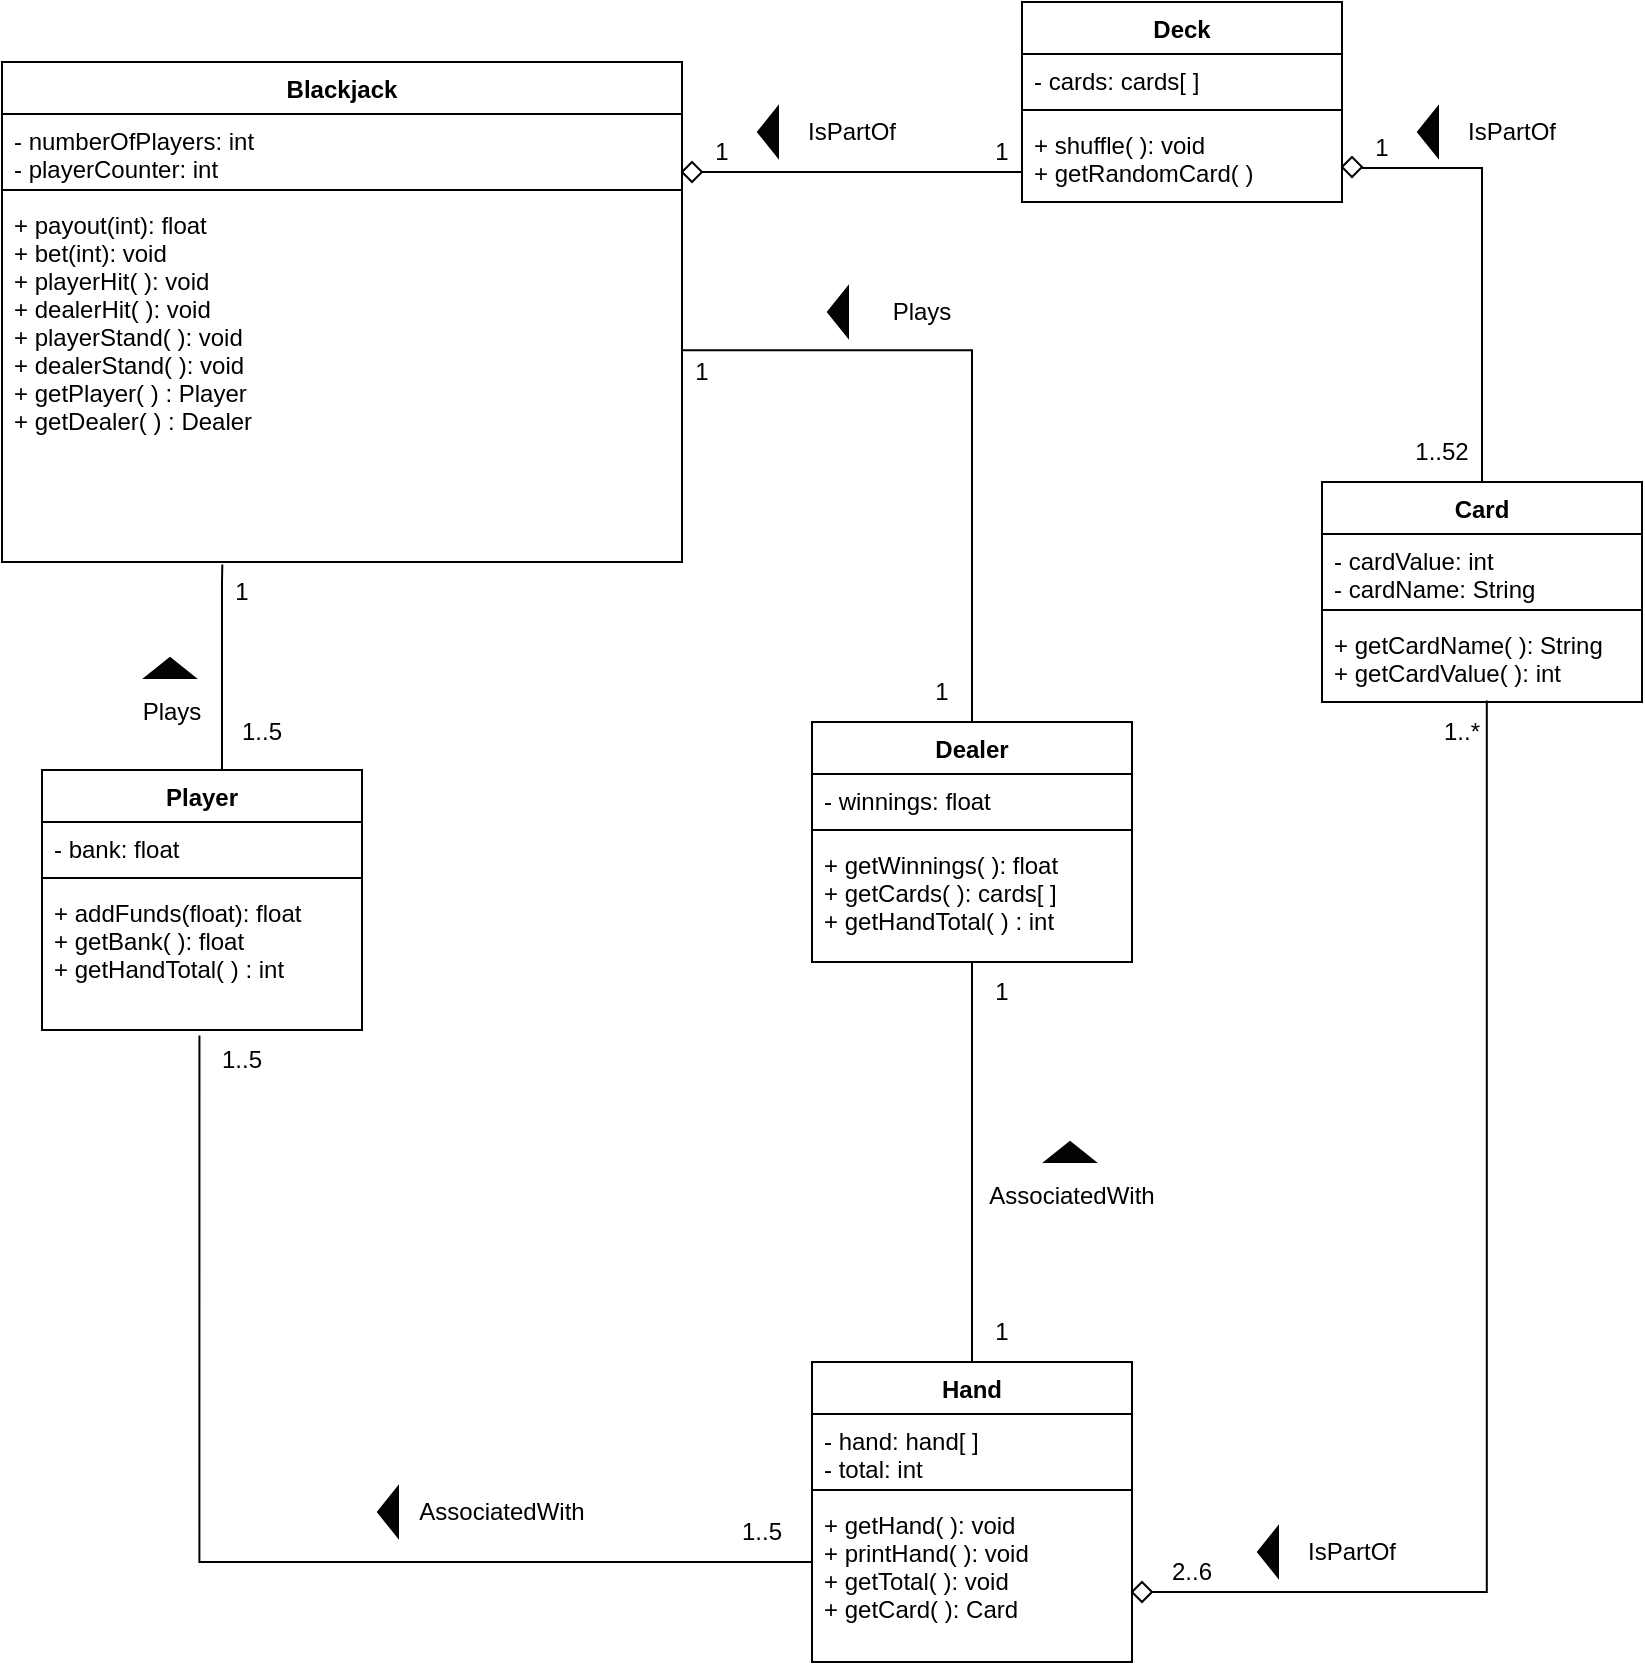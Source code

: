 <mxfile version="15.8.7" type="device"><diagram id="-9Npv9WjL0mGHtCAcSjV" name="Page-1"><mxGraphModel dx="1221" dy="764" grid="1" gridSize="10" guides="1" tooltips="1" connect="1" arrows="1" fold="1" page="1" pageScale="1" pageWidth="850" pageHeight="1100" math="0" shadow="0"><root><mxCell id="0"/><mxCell id="1" parent="0"/><mxCell id="ELrBi3tA6zu86Za5Hhwn-8" style="edgeStyle=orthogonalEdgeStyle;rounded=0;orthogonalLoop=1;jettySize=auto;html=1;entryX=0.999;entryY=0.418;entryDx=0;entryDy=0;entryPerimeter=0;endArrow=none;endFill=0;" parent="1" source="3zLxEpo68tDdSZ71MdLe-1" target="3zLxEpo68tDdSZ71MdLe-24" edge="1"><mxGeometry relative="1" as="geometry"/></mxCell><mxCell id="ELrBi3tA6zu86Za5Hhwn-17" style="edgeStyle=orthogonalEdgeStyle;rounded=0;orthogonalLoop=1;jettySize=auto;html=1;entryX=0.5;entryY=0;entryDx=0;entryDy=0;endArrow=none;endFill=0;" parent="1" source="3zLxEpo68tDdSZ71MdLe-1" target="3zLxEpo68tDdSZ71MdLe-9" edge="1"><mxGeometry relative="1" as="geometry"><Array as="points"><mxPoint x="500" y="490"/><mxPoint x="500" y="490"/></Array></mxGeometry></mxCell><mxCell id="3zLxEpo68tDdSZ71MdLe-1" value="Dealer" style="swimlane;fontStyle=1;align=center;verticalAlign=top;childLayout=stackLayout;horizontal=1;startSize=26;horizontalStack=0;resizeParent=1;resizeParentMax=0;resizeLast=0;collapsible=1;marginBottom=0;" parent="1" vertex="1"><mxGeometry x="425" y="370" width="160" height="120" as="geometry"/></mxCell><mxCell id="3zLxEpo68tDdSZ71MdLe-2" value="- winnings: float" style="text;strokeColor=none;fillColor=none;align=left;verticalAlign=top;spacingLeft=4;spacingRight=4;overflow=hidden;rotatable=0;points=[[0,0.5],[1,0.5]];portConstraint=eastwest;" parent="3zLxEpo68tDdSZ71MdLe-1" vertex="1"><mxGeometry y="26" width="160" height="24" as="geometry"/></mxCell><mxCell id="3zLxEpo68tDdSZ71MdLe-3" value="" style="line;strokeWidth=1;fillColor=none;align=left;verticalAlign=middle;spacingTop=-1;spacingLeft=3;spacingRight=3;rotatable=0;labelPosition=right;points=[];portConstraint=eastwest;" parent="3zLxEpo68tDdSZ71MdLe-1" vertex="1"><mxGeometry y="50" width="160" height="8" as="geometry"/></mxCell><mxCell id="3zLxEpo68tDdSZ71MdLe-4" value="+ getWinnings( ): float&#10;+ getCards( ): cards[ ]&#10;+ getHandTotal( ) : int" style="text;strokeColor=none;fillColor=none;align=left;verticalAlign=top;spacingLeft=4;spacingRight=4;overflow=hidden;rotatable=0;points=[[0,0.5],[1,0.5]];portConstraint=eastwest;" parent="3zLxEpo68tDdSZ71MdLe-1" vertex="1"><mxGeometry y="58" width="160" height="62" as="geometry"/></mxCell><mxCell id="ELrBi3tA6zu86Za5Hhwn-3" style="edgeStyle=orthogonalEdgeStyle;rounded=0;orthogonalLoop=1;jettySize=auto;html=1;endArrow=none;endFill=0;entryX=0.324;entryY=1.007;entryDx=0;entryDy=0;entryPerimeter=0;" parent="1" source="3zLxEpo68tDdSZ71MdLe-5" target="3zLxEpo68tDdSZ71MdLe-24" edge="1"><mxGeometry relative="1" as="geometry"><mxPoint x="130" y="300" as="targetPoint"/><Array as="points"><mxPoint x="130" y="300"/><mxPoint x="130" y="300"/></Array></mxGeometry></mxCell><mxCell id="ELrBi3tA6zu86Za5Hhwn-14" style="edgeStyle=orthogonalEdgeStyle;rounded=0;orthogonalLoop=1;jettySize=auto;html=1;entryX=0;entryY=0.5;entryDx=0;entryDy=0;endArrow=none;endFill=0;exitX=0.492;exitY=1.039;exitDx=0;exitDy=0;exitPerimeter=0;" parent="1" source="3zLxEpo68tDdSZ71MdLe-8" target="3zLxEpo68tDdSZ71MdLe-12" edge="1"><mxGeometry relative="1" as="geometry"><mxPoint x="120" y="530" as="sourcePoint"/><Array as="points"><mxPoint x="119" y="790"/><mxPoint x="425" y="790"/></Array></mxGeometry></mxCell><mxCell id="3zLxEpo68tDdSZ71MdLe-5" value="Player" style="swimlane;fontStyle=1;align=center;verticalAlign=top;childLayout=stackLayout;horizontal=1;startSize=26;horizontalStack=0;resizeParent=1;resizeParentMax=0;resizeLast=0;collapsible=1;marginBottom=0;" parent="1" vertex="1"><mxGeometry x="40" y="394" width="160" height="130" as="geometry"/></mxCell><mxCell id="3zLxEpo68tDdSZ71MdLe-6" value="- bank: float" style="text;strokeColor=none;fillColor=none;align=left;verticalAlign=top;spacingLeft=4;spacingRight=4;overflow=hidden;rotatable=0;points=[[0,0.5],[1,0.5]];portConstraint=eastwest;" parent="3zLxEpo68tDdSZ71MdLe-5" vertex="1"><mxGeometry y="26" width="160" height="24" as="geometry"/></mxCell><mxCell id="3zLxEpo68tDdSZ71MdLe-7" value="" style="line;strokeWidth=1;fillColor=none;align=left;verticalAlign=middle;spacingTop=-1;spacingLeft=3;spacingRight=3;rotatable=0;labelPosition=right;points=[];portConstraint=eastwest;" parent="3zLxEpo68tDdSZ71MdLe-5" vertex="1"><mxGeometry y="50" width="160" height="8" as="geometry"/></mxCell><mxCell id="3zLxEpo68tDdSZ71MdLe-8" value="+ addFunds(float): float&#10;+ getBank( ): float&#10;+ getHandTotal( ) : int&#10;" style="text;strokeColor=none;fillColor=none;align=left;verticalAlign=top;spacingLeft=4;spacingRight=4;overflow=hidden;rotatable=0;points=[[0,0.5],[1,0.5]];portConstraint=eastwest;" parent="3zLxEpo68tDdSZ71MdLe-5" vertex="1"><mxGeometry y="58" width="160" height="72" as="geometry"/></mxCell><mxCell id="3zLxEpo68tDdSZ71MdLe-9" value="Hand" style="swimlane;fontStyle=1;align=center;verticalAlign=top;childLayout=stackLayout;horizontal=1;startSize=26;horizontalStack=0;resizeParent=1;resizeParentMax=0;resizeLast=0;collapsible=1;marginBottom=0;" parent="1" vertex="1"><mxGeometry x="425" y="690" width="160" height="150" as="geometry"/></mxCell><mxCell id="3zLxEpo68tDdSZ71MdLe-10" value="- hand: hand[ ]&#10;- total: int" style="text;strokeColor=none;fillColor=none;align=left;verticalAlign=top;spacingLeft=4;spacingRight=4;overflow=hidden;rotatable=0;points=[[0,0.5],[1,0.5]];portConstraint=eastwest;" parent="3zLxEpo68tDdSZ71MdLe-9" vertex="1"><mxGeometry y="26" width="160" height="34" as="geometry"/></mxCell><mxCell id="3zLxEpo68tDdSZ71MdLe-11" value="" style="line;strokeWidth=1;fillColor=none;align=left;verticalAlign=middle;spacingTop=-1;spacingLeft=3;spacingRight=3;rotatable=0;labelPosition=right;points=[];portConstraint=eastwest;" parent="3zLxEpo68tDdSZ71MdLe-9" vertex="1"><mxGeometry y="60" width="160" height="8" as="geometry"/></mxCell><mxCell id="3zLxEpo68tDdSZ71MdLe-12" value="+ getHand( ): void&#10;+ printHand( ): void&#10;+ getTotal( ): void&#10;+ getCard( ): Card" style="text;strokeColor=none;fillColor=none;align=left;verticalAlign=top;spacingLeft=4;spacingRight=4;overflow=hidden;rotatable=0;points=[[0,0.5],[1,0.5]];portConstraint=eastwest;" parent="3zLxEpo68tDdSZ71MdLe-9" vertex="1"><mxGeometry y="68" width="160" height="82" as="geometry"/></mxCell><mxCell id="3zLxEpo68tDdSZ71MdLe-21" value="Blackjack" style="swimlane;fontStyle=1;align=center;verticalAlign=top;childLayout=stackLayout;horizontal=1;startSize=26;horizontalStack=0;resizeParent=1;resizeParentMax=0;resizeLast=0;collapsible=1;marginBottom=0;" parent="1" vertex="1"><mxGeometry x="20" y="40" width="340" height="250" as="geometry"/></mxCell><mxCell id="3zLxEpo68tDdSZ71MdLe-22" value="- numberOfPlayers: int&#10;- playerCounter: int" style="text;strokeColor=none;fillColor=none;align=left;verticalAlign=top;spacingLeft=4;spacingRight=4;overflow=hidden;rotatable=0;points=[[0,0.5],[1,0.5]];portConstraint=eastwest;" parent="3zLxEpo68tDdSZ71MdLe-21" vertex="1"><mxGeometry y="26" width="340" height="34" as="geometry"/></mxCell><mxCell id="3zLxEpo68tDdSZ71MdLe-23" value="" style="line;strokeWidth=1;fillColor=none;align=left;verticalAlign=middle;spacingTop=-1;spacingLeft=3;spacingRight=3;rotatable=0;labelPosition=right;points=[];portConstraint=eastwest;" parent="3zLxEpo68tDdSZ71MdLe-21" vertex="1"><mxGeometry y="60" width="340" height="8" as="geometry"/></mxCell><mxCell id="3zLxEpo68tDdSZ71MdLe-24" value="+ payout(int): float&#10;+ bet(int): void&#10;+ playerHit( ): void&#10;+ dealerHit( ): void&#10;+ playerStand( ): void&#10;+ dealerStand( ): void&#10;+ getPlayer( ) : Player&#10;+ getDealer( ) : Dealer" style="text;strokeColor=none;fillColor=none;align=left;verticalAlign=top;spacingLeft=4;spacingRight=4;overflow=hidden;rotatable=0;points=[[0,0.5],[1,0.5]];portConstraint=eastwest;" parent="3zLxEpo68tDdSZ71MdLe-21" vertex="1"><mxGeometry y="68" width="340" height="182" as="geometry"/></mxCell><mxCell id="6tjLOfnt53-DZf-DsTnL-14" style="edgeStyle=orthogonalEdgeStyle;rounded=0;jumpSize=6;orthogonalLoop=1;jettySize=auto;html=1;entryX=1;entryY=0.5;entryDx=0;entryDy=0;startArrow=none;startFill=0;endArrow=none;endFill=0;endSize=6;targetPerimeterSpacing=0;" edge="1" parent="1" source="3zLxEpo68tDdSZ71MdLe-25" target="6tjLOfnt53-DZf-DsTnL-11"><mxGeometry relative="1" as="geometry"><Array as="points"><mxPoint x="760" y="93"/><mxPoint x="700" y="93"/></Array></mxGeometry></mxCell><mxCell id="3zLxEpo68tDdSZ71MdLe-25" value="Card" style="swimlane;fontStyle=1;align=center;verticalAlign=top;childLayout=stackLayout;horizontal=1;startSize=26;horizontalStack=0;resizeParent=1;resizeParentMax=0;resizeLast=0;collapsible=1;marginBottom=0;" parent="1" vertex="1"><mxGeometry x="680" y="250" width="160" height="110" as="geometry"/></mxCell><mxCell id="3zLxEpo68tDdSZ71MdLe-26" value="- cardValue: int&#10;- cardName: String" style="text;strokeColor=none;fillColor=none;align=left;verticalAlign=top;spacingLeft=4;spacingRight=4;overflow=hidden;rotatable=0;points=[[0,0.5],[1,0.5]];portConstraint=eastwest;" parent="3zLxEpo68tDdSZ71MdLe-25" vertex="1"><mxGeometry y="26" width="160" height="34" as="geometry"/></mxCell><mxCell id="3zLxEpo68tDdSZ71MdLe-27" value="" style="line;strokeWidth=1;fillColor=none;align=left;verticalAlign=middle;spacingTop=-1;spacingLeft=3;spacingRight=3;rotatable=0;labelPosition=right;points=[];portConstraint=eastwest;" parent="3zLxEpo68tDdSZ71MdLe-25" vertex="1"><mxGeometry y="60" width="160" height="8" as="geometry"/></mxCell><mxCell id="3zLxEpo68tDdSZ71MdLe-28" value="+ getCardName( ): String&#10;+ getCardValue( ): int" style="text;strokeColor=none;fillColor=none;align=left;verticalAlign=top;spacingLeft=4;spacingRight=4;overflow=hidden;rotatable=0;points=[[0,0.5],[1,0.5]];portConstraint=eastwest;" parent="3zLxEpo68tDdSZ71MdLe-25" vertex="1"><mxGeometry y="68" width="160" height="42" as="geometry"/></mxCell><mxCell id="6tjLOfnt53-DZf-DsTnL-13" style="edgeStyle=orthogonalEdgeStyle;rounded=0;jumpSize=6;orthogonalLoop=1;jettySize=auto;html=1;entryX=1;entryY=0.5;entryDx=0;entryDy=0;startArrow=none;startFill=0;endArrow=none;endFill=0;endSize=6;targetPerimeterSpacing=0;" edge="1" parent="1" source="3zLxEpo68tDdSZ71MdLe-38" target="6tjLOfnt53-DZf-DsTnL-9"><mxGeometry relative="1" as="geometry"><Array as="points"><mxPoint x="490" y="95"/><mxPoint x="490" y="95"/></Array></mxGeometry></mxCell><mxCell id="3zLxEpo68tDdSZ71MdLe-38" value="Deck" style="swimlane;fontStyle=1;align=center;verticalAlign=top;childLayout=stackLayout;horizontal=1;startSize=26;horizontalStack=0;resizeParent=1;resizeParentMax=0;resizeLast=0;collapsible=1;marginBottom=0;" parent="1" vertex="1"><mxGeometry x="530" y="10" width="160" height="100" as="geometry"/></mxCell><mxCell id="3zLxEpo68tDdSZ71MdLe-39" value="- cards: cards[ ]" style="text;strokeColor=none;fillColor=none;align=left;verticalAlign=top;spacingLeft=4;spacingRight=4;overflow=hidden;rotatable=0;points=[[0,0.5],[1,0.5]];portConstraint=eastwest;" parent="3zLxEpo68tDdSZ71MdLe-38" vertex="1"><mxGeometry y="26" width="160" height="24" as="geometry"/></mxCell><mxCell id="3zLxEpo68tDdSZ71MdLe-40" value="" style="line;strokeWidth=1;fillColor=none;align=left;verticalAlign=middle;spacingTop=-1;spacingLeft=3;spacingRight=3;rotatable=0;labelPosition=right;points=[];portConstraint=eastwest;" parent="3zLxEpo68tDdSZ71MdLe-38" vertex="1"><mxGeometry y="50" width="160" height="8" as="geometry"/></mxCell><mxCell id="3zLxEpo68tDdSZ71MdLe-41" value="+ shuffle( ): void&#10;+ getRandomCard( )" style="text;strokeColor=none;fillColor=none;align=left;verticalAlign=top;spacingLeft=4;spacingRight=4;overflow=hidden;rotatable=0;points=[[0,0.5],[1,0.5]];portConstraint=eastwest;" parent="3zLxEpo68tDdSZ71MdLe-38" vertex="1"><mxGeometry y="58" width="160" height="42" as="geometry"/></mxCell><mxCell id="ELrBi3tA6zu86Za5Hhwn-10" style="edgeStyle=orthogonalEdgeStyle;rounded=0;orthogonalLoop=1;jettySize=auto;html=1;entryX=0.515;entryY=0.981;entryDx=0;entryDy=0;entryPerimeter=0;endArrow=none;endFill=0;exitX=1;exitY=0.5;exitDx=0;exitDy=0;" parent="1" source="6tjLOfnt53-DZf-DsTnL-10" target="3zLxEpo68tDdSZ71MdLe-28" edge="1"><mxGeometry relative="1" as="geometry"><mxPoint x="620" y="799" as="sourcePoint"/><Array as="points"><mxPoint x="762" y="805"/></Array></mxGeometry></mxCell><mxCell id="ELrBi3tA6zu86Za5Hhwn-19" value="1" style="text;html=1;strokeColor=none;fillColor=none;align=center;verticalAlign=middle;whiteSpace=wrap;rounded=0;" parent="1" vertex="1"><mxGeometry x="110" y="290" width="60" height="30" as="geometry"/></mxCell><mxCell id="ELrBi3tA6zu86Za5Hhwn-20" value="1" style="text;html=1;strokeColor=none;fillColor=none;align=center;verticalAlign=middle;whiteSpace=wrap;rounded=0;" parent="1" vertex="1"><mxGeometry x="340" y="180" width="60" height="30" as="geometry"/></mxCell><mxCell id="ELrBi3tA6zu86Za5Hhwn-21" value="1" style="text;html=1;strokeColor=none;fillColor=none;align=center;verticalAlign=middle;whiteSpace=wrap;rounded=0;" parent="1" vertex="1"><mxGeometry x="340" y="60" width="80" height="50" as="geometry"/></mxCell><mxCell id="ELrBi3tA6zu86Za5Hhwn-22" value="1" style="text;html=1;strokeColor=none;fillColor=none;align=center;verticalAlign=middle;whiteSpace=wrap;rounded=0;" parent="1" vertex="1"><mxGeometry x="490" y="70" width="60" height="30" as="geometry"/></mxCell><mxCell id="ELrBi3tA6zu86Za5Hhwn-23" value="1..52" style="text;html=1;strokeColor=none;fillColor=none;align=center;verticalAlign=middle;whiteSpace=wrap;rounded=0;" parent="1" vertex="1"><mxGeometry x="710" y="220" width="60" height="30" as="geometry"/></mxCell><mxCell id="ELrBi3tA6zu86Za5Hhwn-24" value="1" style="text;html=1;strokeColor=none;fillColor=none;align=center;verticalAlign=middle;whiteSpace=wrap;rounded=0;" parent="1" vertex="1"><mxGeometry x="460" y="340" width="60" height="30" as="geometry"/></mxCell><mxCell id="ELrBi3tA6zu86Za5Hhwn-25" value="1" style="text;html=1;strokeColor=none;fillColor=none;align=center;verticalAlign=middle;whiteSpace=wrap;rounded=0;" parent="1" vertex="1"><mxGeometry x="490" y="490" width="60" height="30" as="geometry"/></mxCell><mxCell id="ELrBi3tA6zu86Za5Hhwn-26" value="1" style="text;html=1;strokeColor=none;fillColor=none;align=center;verticalAlign=middle;whiteSpace=wrap;rounded=0;" parent="1" vertex="1"><mxGeometry x="490" y="660" width="60" height="30" as="geometry"/></mxCell><mxCell id="ELrBi3tA6zu86Za5Hhwn-27" value="1..5" style="text;html=1;strokeColor=none;fillColor=none;align=center;verticalAlign=middle;whiteSpace=wrap;rounded=0;" parent="1" vertex="1"><mxGeometry x="110" y="524" width="60" height="30" as="geometry"/></mxCell><mxCell id="ELrBi3tA6zu86Za5Hhwn-28" value="1..5" style="text;html=1;strokeColor=none;fillColor=none;align=center;verticalAlign=middle;whiteSpace=wrap;rounded=0;" parent="1" vertex="1"><mxGeometry x="370" y="760" width="60" height="30" as="geometry"/></mxCell><mxCell id="ELrBi3tA6zu86Za5Hhwn-29" value="2..6" style="text;html=1;strokeColor=none;fillColor=none;align=center;verticalAlign=middle;whiteSpace=wrap;rounded=0;" parent="1" vertex="1"><mxGeometry x="585" y="780" width="60" height="30" as="geometry"/></mxCell><mxCell id="ELrBi3tA6zu86Za5Hhwn-30" value="1..*" style="text;html=1;strokeColor=none;fillColor=none;align=center;verticalAlign=middle;whiteSpace=wrap;rounded=0;" parent="1" vertex="1"><mxGeometry x="720" y="360" width="60" height="30" as="geometry"/></mxCell><mxCell id="ELrBi3tA6zu86Za5Hhwn-31" value="1" style="text;html=1;strokeColor=none;fillColor=none;align=center;verticalAlign=middle;whiteSpace=wrap;rounded=0;" parent="1" vertex="1"><mxGeometry x="680" y="67.5" width="60" height="30" as="geometry"/></mxCell><mxCell id="ELrBi3tA6zu86Za5Hhwn-32" value="1..5" style="text;html=1;strokeColor=none;fillColor=none;align=center;verticalAlign=middle;whiteSpace=wrap;rounded=0;" parent="1" vertex="1"><mxGeometry x="120" y="360" width="60" height="30" as="geometry"/></mxCell><mxCell id="6tjLOfnt53-DZf-DsTnL-9" value="" style="rhombus;whiteSpace=wrap;html=1;" vertex="1" parent="1"><mxGeometry x="360" y="90" width="10" height="10" as="geometry"/></mxCell><mxCell id="6tjLOfnt53-DZf-DsTnL-10" value="" style="rhombus;whiteSpace=wrap;html=1;" vertex="1" parent="1"><mxGeometry x="585" y="800" width="10" height="10" as="geometry"/></mxCell><mxCell id="6tjLOfnt53-DZf-DsTnL-11" value="" style="rhombus;whiteSpace=wrap;html=1;" vertex="1" parent="1"><mxGeometry x="690" y="87.5" width="10" height="10" as="geometry"/></mxCell><mxCell id="6tjLOfnt53-DZf-DsTnL-15" value="" style="group" vertex="1" connectable="0" parent="1"><mxGeometry x="390" y="60" width="110" height="30" as="geometry"/></mxCell><mxCell id="6tjLOfnt53-DZf-DsTnL-1" value="IsPartOf" style="text;html=1;strokeColor=none;fillColor=none;align=center;verticalAlign=middle;whiteSpace=wrap;rounded=0;" vertex="1" parent="6tjLOfnt53-DZf-DsTnL-15"><mxGeometry width="110" height="30" as="geometry"/></mxCell><mxCell id="6tjLOfnt53-DZf-DsTnL-2" value="" style="html=1;shadow=0;dashed=0;align=center;verticalAlign=middle;shape=mxgraph.arrows2.arrow;dy=0.6;dx=40;notch=0;fillColor=#030303;direction=west;" vertex="1" parent="6tjLOfnt53-DZf-DsTnL-15"><mxGeometry x="8" y="2.5" width="10" height="25" as="geometry"/></mxCell><mxCell id="6tjLOfnt53-DZf-DsTnL-16" value="" style="group" vertex="1" connectable="0" parent="1"><mxGeometry x="720" y="60" width="110" height="30" as="geometry"/></mxCell><mxCell id="6tjLOfnt53-DZf-DsTnL-17" value="IsPartOf" style="text;html=1;strokeColor=none;fillColor=none;align=center;verticalAlign=middle;whiteSpace=wrap;rounded=0;" vertex="1" parent="6tjLOfnt53-DZf-DsTnL-16"><mxGeometry width="110" height="30" as="geometry"/></mxCell><mxCell id="6tjLOfnt53-DZf-DsTnL-18" value="" style="html=1;shadow=0;dashed=0;align=center;verticalAlign=middle;shape=mxgraph.arrows2.arrow;dy=0.6;dx=40;notch=0;fillColor=#030303;direction=west;" vertex="1" parent="6tjLOfnt53-DZf-DsTnL-16"><mxGeometry x="8" y="2.5" width="10" height="25" as="geometry"/></mxCell><mxCell id="6tjLOfnt53-DZf-DsTnL-19" value="" style="group" vertex="1" connectable="0" parent="1"><mxGeometry x="640" y="770" width="110" height="30" as="geometry"/></mxCell><mxCell id="6tjLOfnt53-DZf-DsTnL-20" value="IsPartOf" style="text;html=1;strokeColor=none;fillColor=none;align=center;verticalAlign=middle;whiteSpace=wrap;rounded=0;" vertex="1" parent="6tjLOfnt53-DZf-DsTnL-19"><mxGeometry width="110" height="30" as="geometry"/></mxCell><mxCell id="6tjLOfnt53-DZf-DsTnL-21" value="" style="html=1;shadow=0;dashed=0;align=center;verticalAlign=middle;shape=mxgraph.arrows2.arrow;dy=0.6;dx=40;notch=0;fillColor=#030303;direction=west;" vertex="1" parent="6tjLOfnt53-DZf-DsTnL-19"><mxGeometry x="8" y="2.5" width="10" height="25" as="geometry"/></mxCell><mxCell id="6tjLOfnt53-DZf-DsTnL-22" value="" style="group" vertex="1" connectable="0" parent="1"><mxGeometry x="425" y="150" width="110" height="30" as="geometry"/></mxCell><mxCell id="6tjLOfnt53-DZf-DsTnL-23" value="Plays" style="text;html=1;strokeColor=none;fillColor=none;align=center;verticalAlign=middle;whiteSpace=wrap;rounded=0;" vertex="1" parent="6tjLOfnt53-DZf-DsTnL-22"><mxGeometry width="110" height="30" as="geometry"/></mxCell><mxCell id="6tjLOfnt53-DZf-DsTnL-24" value="" style="html=1;shadow=0;dashed=0;align=center;verticalAlign=middle;shape=mxgraph.arrows2.arrow;dy=0.6;dx=40;notch=0;fillColor=#030303;direction=west;" vertex="1" parent="6tjLOfnt53-DZf-DsTnL-22"><mxGeometry x="8" y="2.5" width="10" height="25" as="geometry"/></mxCell><mxCell id="6tjLOfnt53-DZf-DsTnL-25" value="" style="group" vertex="1" connectable="0" parent="1"><mxGeometry x="50" y="350" width="110" height="30" as="geometry"/></mxCell><mxCell id="6tjLOfnt53-DZf-DsTnL-29" value="" style="group" vertex="1" connectable="0" parent="6tjLOfnt53-DZf-DsTnL-25"><mxGeometry y="-12" width="110" height="42" as="geometry"/></mxCell><mxCell id="6tjLOfnt53-DZf-DsTnL-26" value="Plays" style="text;html=1;strokeColor=none;fillColor=none;align=center;verticalAlign=middle;whiteSpace=wrap;rounded=0;" vertex="1" parent="6tjLOfnt53-DZf-DsTnL-29"><mxGeometry y="12" width="110" height="30" as="geometry"/></mxCell><mxCell id="6tjLOfnt53-DZf-DsTnL-27" value="" style="html=1;shadow=0;dashed=0;align=center;verticalAlign=middle;shape=mxgraph.arrows2.arrow;dy=0.6;dx=40;notch=0;fillColor=#030303;direction=north;" vertex="1" parent="6tjLOfnt53-DZf-DsTnL-29"><mxGeometry x="41.5" width="25" height="10" as="geometry"/></mxCell><mxCell id="6tjLOfnt53-DZf-DsTnL-31" value="AssociatedWith" style="text;html=1;strokeColor=none;fillColor=none;align=center;verticalAlign=middle;whiteSpace=wrap;rounded=0;" vertex="1" parent="1"><mxGeometry x="500" y="592" width="110" height="30" as="geometry"/></mxCell><mxCell id="6tjLOfnt53-DZf-DsTnL-32" value="" style="html=1;shadow=0;dashed=0;align=center;verticalAlign=middle;shape=mxgraph.arrows2.arrow;dy=0.6;dx=40;notch=0;fillColor=#030303;direction=north;" vertex="1" parent="1"><mxGeometry x="541.5" y="580" width="25" height="10" as="geometry"/></mxCell><mxCell id="6tjLOfnt53-DZf-DsTnL-35" value="" style="group" vertex="1" connectable="0" parent="1"><mxGeometry x="200" y="750" width="140" height="30" as="geometry"/></mxCell><mxCell id="6tjLOfnt53-DZf-DsTnL-36" value="AssociatedWith" style="text;html=1;strokeColor=none;fillColor=none;align=center;verticalAlign=middle;whiteSpace=wrap;rounded=0;" vertex="1" parent="6tjLOfnt53-DZf-DsTnL-35"><mxGeometry width="140" height="30" as="geometry"/></mxCell><mxCell id="6tjLOfnt53-DZf-DsTnL-37" value="" style="html=1;shadow=0;dashed=0;align=center;verticalAlign=middle;shape=mxgraph.arrows2.arrow;dy=0.6;dx=40;notch=0;fillColor=#030303;direction=west;" vertex="1" parent="6tjLOfnt53-DZf-DsTnL-35"><mxGeometry x="8" y="2.5" width="10" height="25" as="geometry"/></mxCell></root></mxGraphModel></diagram></mxfile>